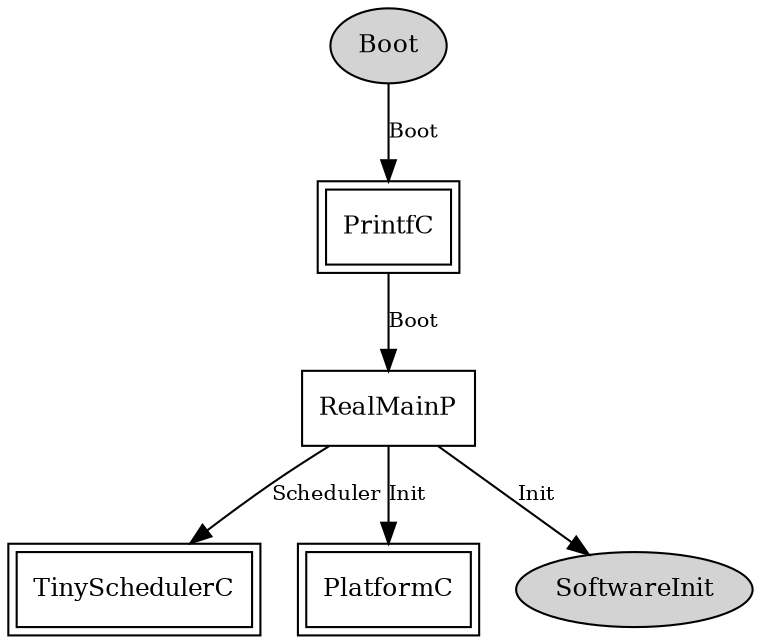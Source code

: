 digraph "tos.lib.printf.MainC" {
  n0x2ae8dd9fe3e0 [shape=ellipse, style=filled, label="Boot", fontsize=12];
  "PrintfC" [fontsize=12, shape=box,peripheries=2, URL="../chtml/tos.lib.printf.PrintfC.html"];
  "RealMainP" [fontsize=12, shape=box, URL="../chtml/tos.system.RealMainP.html"];
  "TinySchedulerC" [fontsize=12, shape=box,peripheries=2, URL="../chtml/tos.system.TinySchedulerC.html"];
  "RealMainP" [fontsize=12, shape=box, URL="../chtml/tos.system.RealMainP.html"];
  "PlatformC" [fontsize=12, shape=box,peripheries=2, URL="../chtml/tos.platforms.telosa.PlatformC.html"];
  "PrintfC" [fontsize=12, shape=box,peripheries=2, URL="../chtml/tos.lib.printf.PrintfC.html"];
  "RealMainP" [fontsize=12, shape=box, URL="../chtml/tos.system.RealMainP.html"];
  "RealMainP" [fontsize=12, shape=box, URL="../chtml/tos.system.RealMainP.html"];
  n0x2ae8dd9fd808 [shape=ellipse, style=filled, label="SoftwareInit", fontsize=12];
  "n0x2ae8dd9fe3e0" -> "PrintfC" [label="Boot", URL="../ihtml/tos.interfaces.Boot.html", fontsize=10];
  "RealMainP" -> "TinySchedulerC" [label="Scheduler", URL="../ihtml/tos.interfaces.Scheduler.html", fontsize=10];
  "RealMainP" -> "PlatformC" [label="Init", URL="../ihtml/tos.interfaces.Init.html", fontsize=10];
  "PrintfC" -> "RealMainP" [label="Boot", URL="../ihtml/tos.interfaces.Boot.html", fontsize=10];
  "RealMainP" -> "n0x2ae8dd9fd808" [label="Init", URL="../ihtml/tos.interfaces.Init.html", fontsize=10];
}
